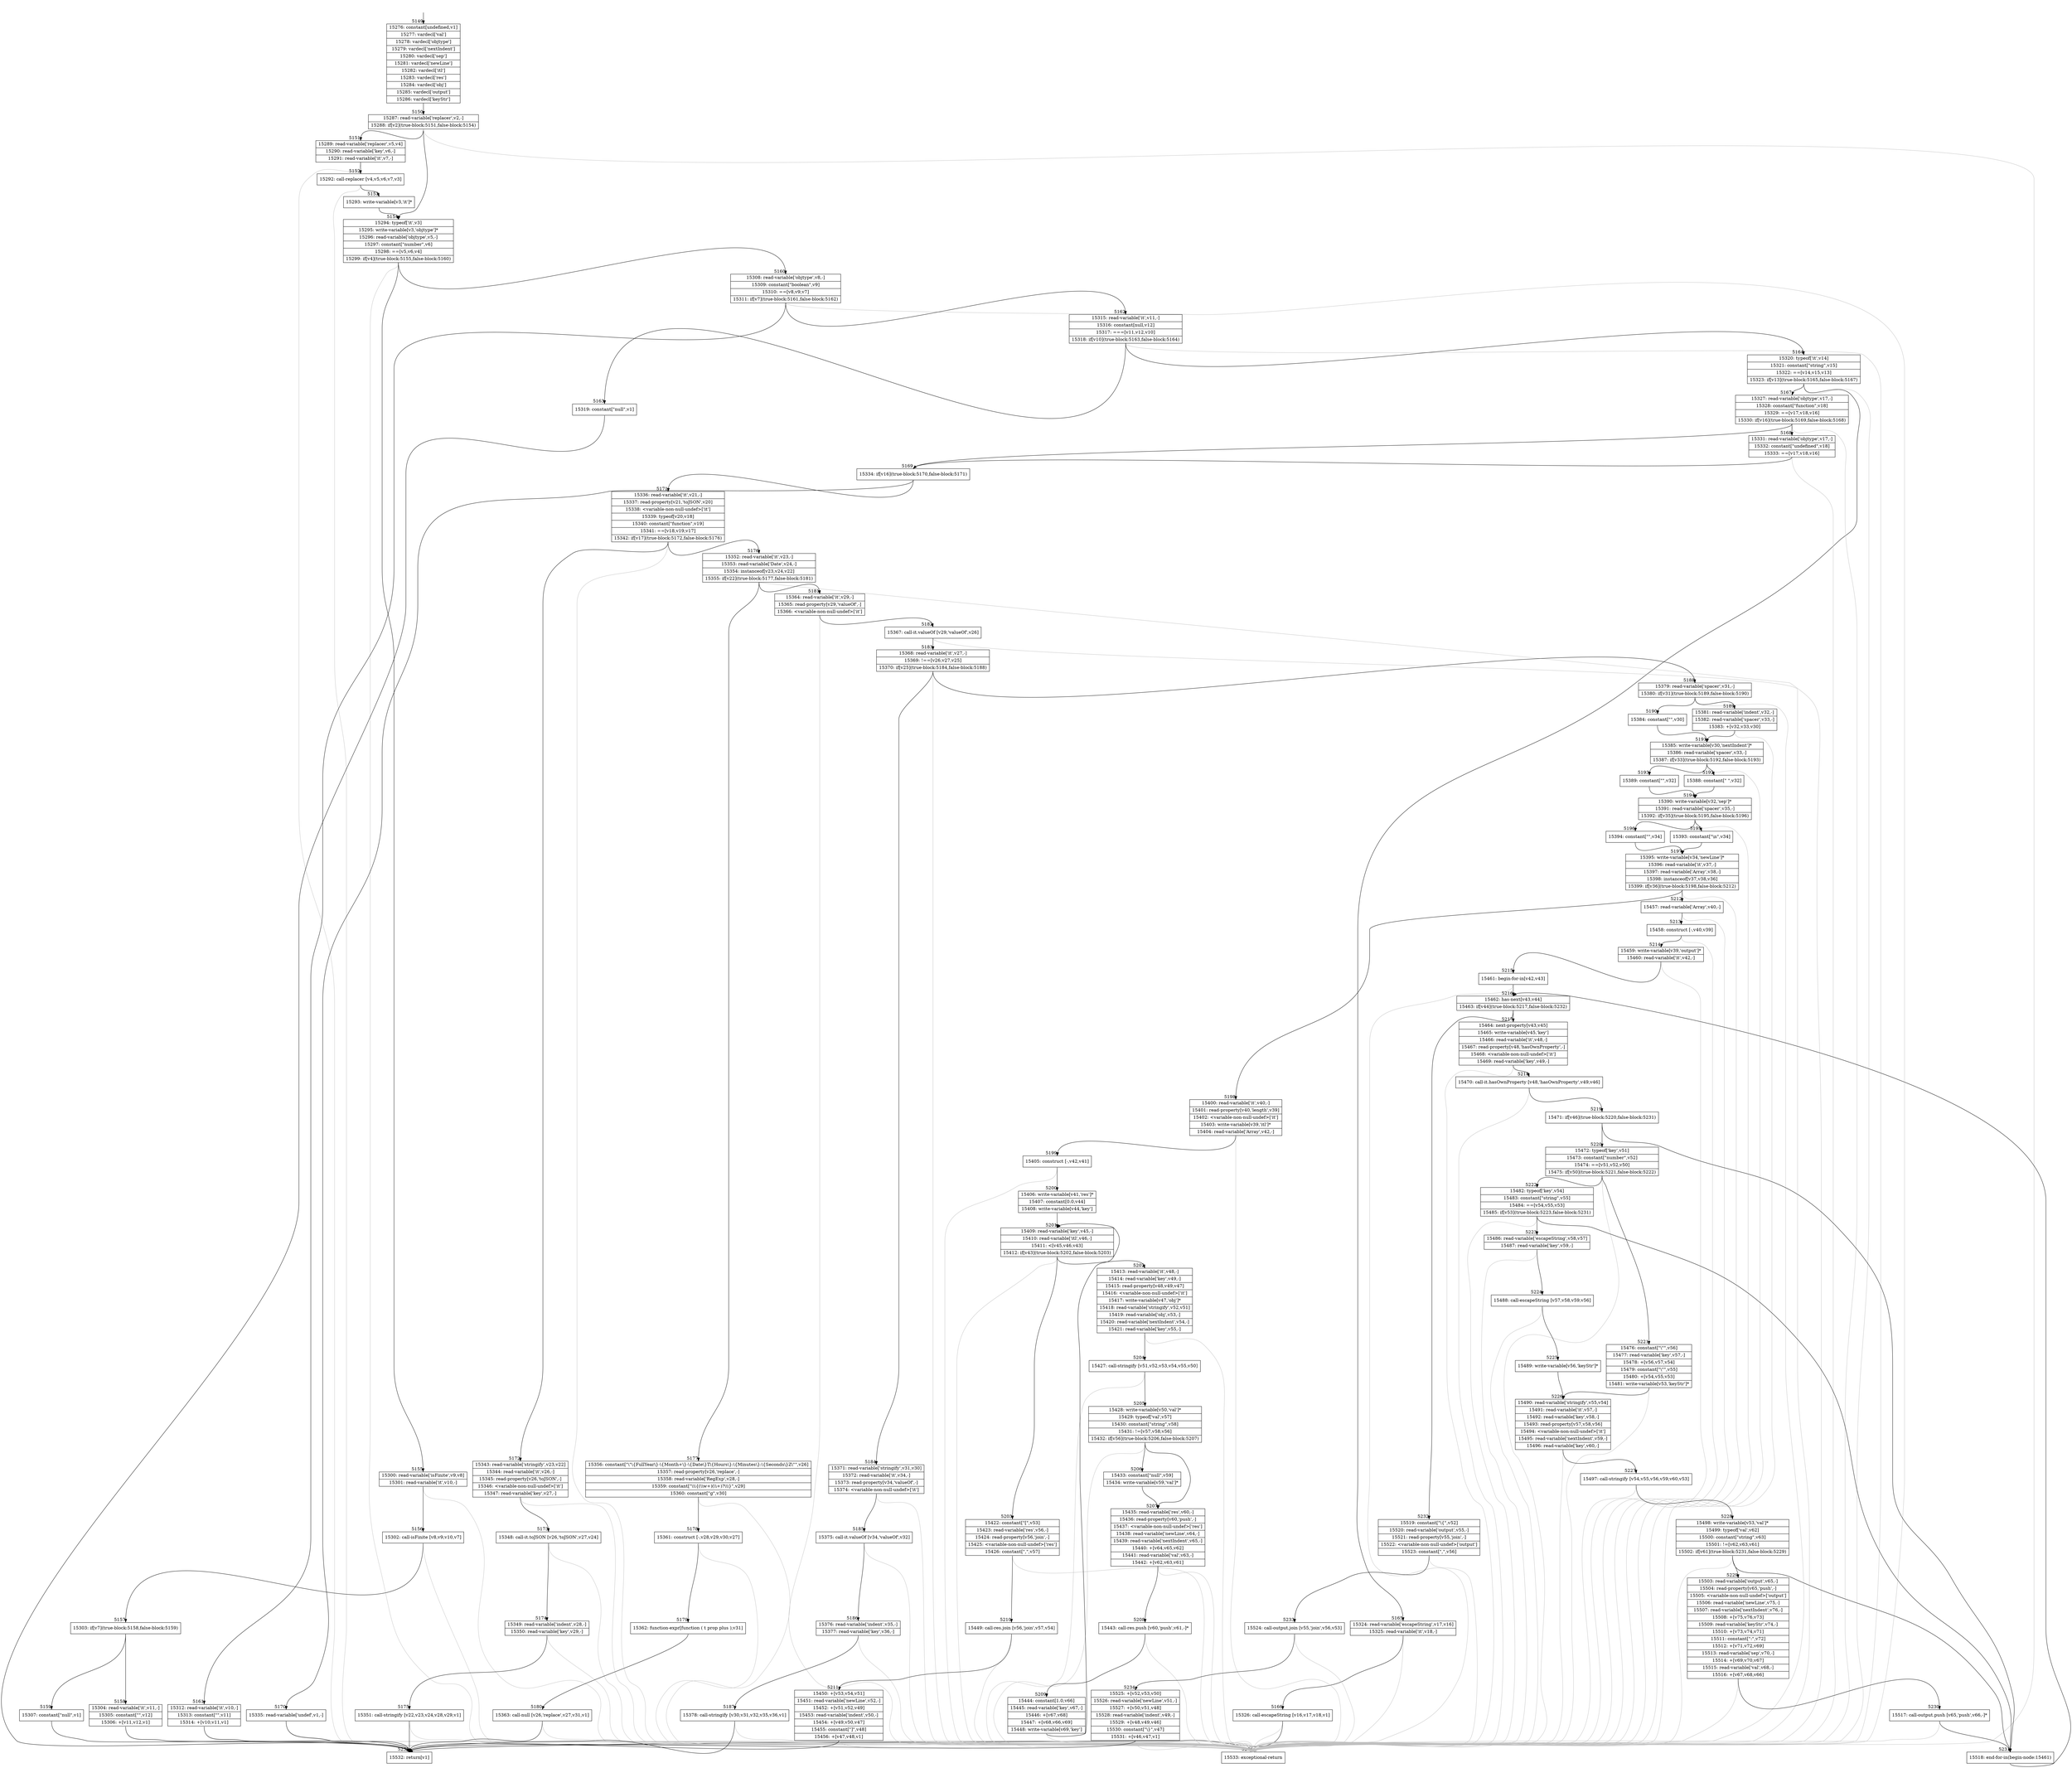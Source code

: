 digraph {
rankdir="TD"
BB_entry368[shape=none,label=""];
BB_entry368 -> BB5149 [tailport=s, headport=n, headlabel="    5149"]
BB5149 [shape=record label="{15276: constant[undefined,v1]|15277: vardecl['val']|15278: vardecl['objtype']|15279: vardecl['nextIndent']|15280: vardecl['sep']|15281: vardecl['newLine']|15282: vardecl['itl']|15283: vardecl['res']|15284: vardecl['obj']|15285: vardecl['output']|15286: vardecl['keyStr']}" ] 
BB5149 -> BB5150 [tailport=s, headport=n, headlabel="      5150"]
BB5150 [shape=record label="{15287: read-variable['replacer',v2,-]|15288: if[v2](true-block:5151,false-block:5154)}" ] 
BB5150 -> BB5151 [tailport=s, headport=n, headlabel="      5151"]
BB5150 -> BB5154 [tailport=s, headport=n, headlabel="      5154"]
BB5150 -> BB5236 [tailport=s, headport=n, color=gray, headlabel="      5236"]
BB5151 [shape=record label="{15289: read-variable['replacer',v5,v4]|15290: read-variable['key',v6,-]|15291: read-variable['it',v7,-]}" ] 
BB5151 -> BB5152 [tailport=s, headport=n, headlabel="      5152"]
BB5151 -> BB5236 [tailport=s, headport=n, color=gray]
BB5152 [shape=record label="{15292: call-replacer [v4,v5,v6,v7,v3]}" ] 
BB5152 -> BB5153 [tailport=s, headport=n, headlabel="      5153"]
BB5152 -> BB5236 [tailport=s, headport=n, color=gray]
BB5153 [shape=record label="{15293: write-variable[v3,'it']*}" ] 
BB5153 -> BB5154 [tailport=s, headport=n]
BB5154 [shape=record label="{15294: typeof['it',v3]|15295: write-variable[v3,'objtype']*|15296: read-variable['objtype',v5,-]|15297: constant[\"number\",v6]|15298: ==[v5,v6,v4]|15299: if[v4](true-block:5155,false-block:5160)}" ] 
BB5154 -> BB5155 [tailport=s, headport=n, headlabel="      5155"]
BB5154 -> BB5160 [tailport=s, headport=n, headlabel="      5160"]
BB5154 -> BB5236 [tailport=s, headport=n, color=gray]
BB5155 [shape=record label="{15300: read-variable['isFinite',v9,v8]|15301: read-variable['it',v10,-]}" ] 
BB5155 -> BB5156 [tailport=s, headport=n, headlabel="      5156"]
BB5155 -> BB5236 [tailport=s, headport=n, color=gray]
BB5156 [shape=record label="{15302: call-isFinite [v8,v9,v10,v7]}" ] 
BB5156 -> BB5157 [tailport=s, headport=n, headlabel="      5157"]
BB5156 -> BB5236 [tailport=s, headport=n, color=gray]
BB5157 [shape=record label="{15303: if[v7](true-block:5158,false-block:5159)}" ] 
BB5157 -> BB5158 [tailport=s, headport=n, headlabel="      5158"]
BB5157 -> BB5159 [tailport=s, headport=n, headlabel="      5159"]
BB5158 [shape=record label="{15304: read-variable['it',v11,-]|15305: constant[\"\",v12]|15306: +[v11,v12,v1]}" ] 
BB5158 -> BB5235 [tailport=s, headport=n, headlabel="      5235"]
BB5158 -> BB5236 [tailport=s, headport=n, color=gray]
BB5159 [shape=record label="{15307: constant[\"null\",v1]}" ] 
BB5159 -> BB5235 [tailport=s, headport=n]
BB5160 [shape=record label="{15308: read-variable['objtype',v8,-]|15309: constant[\"boolean\",v9]|15310: ==[v8,v9,v7]|15311: if[v7](true-block:5161,false-block:5162)}" ] 
BB5160 -> BB5161 [tailport=s, headport=n, headlabel="      5161"]
BB5160 -> BB5162 [tailport=s, headport=n, headlabel="      5162"]
BB5160 -> BB5236 [tailport=s, headport=n, color=gray]
BB5161 [shape=record label="{15312: read-variable['it',v10,-]|15313: constant[\"\",v11]|15314: +[v10,v11,v1]}" ] 
BB5161 -> BB5235 [tailport=s, headport=n]
BB5161 -> BB5236 [tailport=s, headport=n, color=gray]
BB5162 [shape=record label="{15315: read-variable['it',v11,-]|15316: constant[null,v12]|15317: ===[v11,v12,v10]|15318: if[v10](true-block:5163,false-block:5164)}" ] 
BB5162 -> BB5163 [tailport=s, headport=n, headlabel="      5163"]
BB5162 -> BB5164 [tailport=s, headport=n, headlabel="      5164"]
BB5162 -> BB5236 [tailport=s, headport=n, color=gray]
BB5163 [shape=record label="{15319: constant[\"null\",v1]}" ] 
BB5163 -> BB5235 [tailport=s, headport=n]
BB5164 [shape=record label="{15320: typeof['it',v14]|15321: constant[\"string\",v15]|15322: ==[v14,v15,v13]|15323: if[v13](true-block:5165,false-block:5167)}" ] 
BB5164 -> BB5165 [tailport=s, headport=n, headlabel="      5165"]
BB5164 -> BB5167 [tailport=s, headport=n, headlabel="      5167"]
BB5164 -> BB5236 [tailport=s, headport=n, color=gray]
BB5165 [shape=record label="{15324: read-variable['escapeString',v17,v16]|15325: read-variable['it',v18,-]}" ] 
BB5165 -> BB5166 [tailport=s, headport=n, headlabel="      5166"]
BB5165 -> BB5236 [tailport=s, headport=n, color=gray]
BB5166 [shape=record label="{15326: call-escapeString [v16,v17,v18,v1]}" ] 
BB5166 -> BB5235 [tailport=s, headport=n]
BB5166 -> BB5236 [tailport=s, headport=n, color=gray]
BB5167 [shape=record label="{15327: read-variable['objtype',v17,-]|15328: constant[\"function\",v18]|15329: ==[v17,v18,v16]|15330: if[v16](true-block:5169,false-block:5168)}" ] 
BB5167 -> BB5169 [tailport=s, headport=n, headlabel="      5169"]
BB5167 -> BB5168 [tailport=s, headport=n, headlabel="      5168"]
BB5167 -> BB5236 [tailport=s, headport=n, color=gray]
BB5168 [shape=record label="{15331: read-variable['objtype',v17,-]|15332: constant[\"undefined\",v18]|15333: ==[v17,v18,v16]}" ] 
BB5168 -> BB5169 [tailport=s, headport=n]
BB5168 -> BB5236 [tailport=s, headport=n, color=gray]
BB5169 [shape=record label="{15334: if[v16](true-block:5170,false-block:5171)}" ] 
BB5169 -> BB5170 [tailport=s, headport=n, headlabel="      5170"]
BB5169 -> BB5171 [tailport=s, headport=n, headlabel="      5171"]
BB5170 [shape=record label="{15335: read-variable['undef',v1,-]}" ] 
BB5170 -> BB5235 [tailport=s, headport=n]
BB5170 -> BB5236 [tailport=s, headport=n, color=gray]
BB5171 [shape=record label="{15336: read-variable['it',v21,-]|15337: read-property[v21,'toJSON',v20]|15338: \<variable-non-null-undef\>['it']|15339: typeof[v20,v18]|15340: constant[\"function\",v19]|15341: ==[v18,v19,v17]|15342: if[v17](true-block:5172,false-block:5176)}" ] 
BB5171 -> BB5172 [tailport=s, headport=n, headlabel="      5172"]
BB5171 -> BB5176 [tailport=s, headport=n, headlabel="      5176"]
BB5171 -> BB5236 [tailport=s, headport=n, color=gray]
BB5172 [shape=record label="{15343: read-variable['stringify',v23,v22]|15344: read-variable['it',v26,-]|15345: read-property[v26,'toJSON',-]|15346: \<variable-non-null-undef\>['it']|15347: read-variable['key',v27,-]}" ] 
BB5172 -> BB5173 [tailport=s, headport=n, headlabel="      5173"]
BB5172 -> BB5236 [tailport=s, headport=n, color=gray]
BB5173 [shape=record label="{15348: call-it.toJSON [v26,'toJSON',v27,v24]}" ] 
BB5173 -> BB5174 [tailport=s, headport=n, headlabel="      5174"]
BB5173 -> BB5236 [tailport=s, headport=n, color=gray]
BB5174 [shape=record label="{15349: read-variable['indent',v28,-]|15350: read-variable['key',v29,-]}" ] 
BB5174 -> BB5175 [tailport=s, headport=n, headlabel="      5175"]
BB5174 -> BB5236 [tailport=s, headport=n, color=gray]
BB5175 [shape=record label="{15351: call-stringify [v22,v23,v24,v28,v29,v1]}" ] 
BB5175 -> BB5235 [tailport=s, headport=n]
BB5175 -> BB5236 [tailport=s, headport=n, color=gray]
BB5176 [shape=record label="{15352: read-variable['it',v23,-]|15353: read-variable['Date',v24,-]|15354: instanceof[v23,v24,v22]|15355: if[v22](true-block:5177,false-block:5181)}" ] 
BB5176 -> BB5177 [tailport=s, headport=n, headlabel="      5177"]
BB5176 -> BB5181 [tailport=s, headport=n, headlabel="      5181"]
BB5176 -> BB5236 [tailport=s, headport=n, color=gray]
BB5177 [shape=record label="{15356: constant[\"\\\"\\\{FullYear\\\}-\\\{Month+\\\}-\\\{Date\\\}T\\\{Hours\\\}:\\\{Minutes\\\}:\\\{Seconds\\\}Z\\\"\",v26]|15357: read-property[v26,'replace',-]|15358: read-variable['RegExp',v28,-]|15359: constant[\"\\\\\\\{(\\\\w+)(\\\\+)?\\\\\\\}\",v29]|15360: constant[\"g\",v30]}" ] 
BB5177 -> BB5178 [tailport=s, headport=n, headlabel="      5178"]
BB5177 -> BB5236 [tailport=s, headport=n, color=gray]
BB5178 [shape=record label="{15361: construct [-,v28,v29,v30,v27]}" ] 
BB5178 -> BB5179 [tailport=s, headport=n, headlabel="      5179"]
BB5178 -> BB5236 [tailport=s, headport=n, color=gray]
BB5179 [shape=record label="{15362: function-expr[function ( t prop plus ),v31]}" ] 
BB5179 -> BB5180 [tailport=s, headport=n, headlabel="      5180"]
BB5180 [shape=record label="{15363: call-null [v26,'replace',v27,v31,v1]}" ] 
BB5180 -> BB5235 [tailport=s, headport=n]
BB5180 -> BB5236 [tailport=s, headport=n, color=gray]
BB5181 [shape=record label="{15364: read-variable['it',v29,-]|15365: read-property[v29,'valueOf',-]|15366: \<variable-non-null-undef\>['it']}" ] 
BB5181 -> BB5182 [tailport=s, headport=n, headlabel="      5182"]
BB5181 -> BB5236 [tailport=s, headport=n, color=gray]
BB5182 [shape=record label="{15367: call-it.valueOf [v29,'valueOf',v26]}" ] 
BB5182 -> BB5183 [tailport=s, headport=n, headlabel="      5183"]
BB5182 -> BB5236 [tailport=s, headport=n, color=gray]
BB5183 [shape=record label="{15368: read-variable['it',v27,-]|15369: !==[v26,v27,v25]|15370: if[v25](true-block:5184,false-block:5188)}" ] 
BB5183 -> BB5184 [tailport=s, headport=n, headlabel="      5184"]
BB5183 -> BB5188 [tailport=s, headport=n, headlabel="      5188"]
BB5183 -> BB5236 [tailport=s, headport=n, color=gray]
BB5184 [shape=record label="{15371: read-variable['stringify',v31,v30]|15372: read-variable['it',v34,-]|15373: read-property[v34,'valueOf',-]|15374: \<variable-non-null-undef\>['it']}" ] 
BB5184 -> BB5185 [tailport=s, headport=n, headlabel="      5185"]
BB5184 -> BB5236 [tailport=s, headport=n, color=gray]
BB5185 [shape=record label="{15375: call-it.valueOf [v34,'valueOf',v32]}" ] 
BB5185 -> BB5186 [tailport=s, headport=n, headlabel="      5186"]
BB5185 -> BB5236 [tailport=s, headport=n, color=gray]
BB5186 [shape=record label="{15376: read-variable['indent',v35,-]|15377: read-variable['key',v36,-]}" ] 
BB5186 -> BB5187 [tailport=s, headport=n, headlabel="      5187"]
BB5186 -> BB5236 [tailport=s, headport=n, color=gray]
BB5187 [shape=record label="{15378: call-stringify [v30,v31,v32,v35,v36,v1]}" ] 
BB5187 -> BB5235 [tailport=s, headport=n]
BB5187 -> BB5236 [tailport=s, headport=n, color=gray]
BB5188 [shape=record label="{15379: read-variable['spacer',v31,-]|15380: if[v31](true-block:5189,false-block:5190)}" ] 
BB5188 -> BB5189 [tailport=s, headport=n, headlabel="      5189"]
BB5188 -> BB5190 [tailport=s, headport=n, headlabel="      5190"]
BB5188 -> BB5236 [tailport=s, headport=n, color=gray]
BB5189 [shape=record label="{15381: read-variable['indent',v32,-]|15382: read-variable['spacer',v33,-]|15383: +[v32,v33,v30]}" ] 
BB5189 -> BB5191 [tailport=s, headport=n, headlabel="      5191"]
BB5189 -> BB5236 [tailport=s, headport=n, color=gray]
BB5190 [shape=record label="{15384: constant[\"\",v30]}" ] 
BB5190 -> BB5191 [tailport=s, headport=n]
BB5191 [shape=record label="{15385: write-variable[v30,'nextIndent']*|15386: read-variable['spacer',v33,-]|15387: if[v33](true-block:5192,false-block:5193)}" ] 
BB5191 -> BB5192 [tailport=s, headport=n, headlabel="      5192"]
BB5191 -> BB5193 [tailport=s, headport=n, headlabel="      5193"]
BB5191 -> BB5236 [tailport=s, headport=n, color=gray]
BB5192 [shape=record label="{15388: constant[\" \",v32]}" ] 
BB5192 -> BB5194 [tailport=s, headport=n, headlabel="      5194"]
BB5193 [shape=record label="{15389: constant[\"\",v32]}" ] 
BB5193 -> BB5194 [tailport=s, headport=n]
BB5194 [shape=record label="{15390: write-variable[v32,'sep']*|15391: read-variable['spacer',v35,-]|15392: if[v35](true-block:5195,false-block:5196)}" ] 
BB5194 -> BB5195 [tailport=s, headport=n, headlabel="      5195"]
BB5194 -> BB5196 [tailport=s, headport=n, headlabel="      5196"]
BB5194 -> BB5236 [tailport=s, headport=n, color=gray]
BB5195 [shape=record label="{15393: constant[\"\\n\",v34]}" ] 
BB5195 -> BB5197 [tailport=s, headport=n, headlabel="      5197"]
BB5196 [shape=record label="{15394: constant[\"\",v34]}" ] 
BB5196 -> BB5197 [tailport=s, headport=n]
BB5197 [shape=record label="{15395: write-variable[v34,'newLine']*|15396: read-variable['it',v37,-]|15397: read-variable['Array',v38,-]|15398: instanceof[v37,v38,v36]|15399: if[v36](true-block:5198,false-block:5212)}" ] 
BB5197 -> BB5198 [tailport=s, headport=n, headlabel="      5198"]
BB5197 -> BB5212 [tailport=s, headport=n, headlabel="      5212"]
BB5197 -> BB5236 [tailport=s, headport=n, color=gray]
BB5198 [shape=record label="{15400: read-variable['it',v40,-]|15401: read-property[v40,'length',v39]|15402: \<variable-non-null-undef\>['it']|15403: write-variable[v39,'itl']*|15404: read-variable['Array',v42,-]}" ] 
BB5198 -> BB5199 [tailport=s, headport=n, headlabel="      5199"]
BB5198 -> BB5236 [tailport=s, headport=n, color=gray]
BB5199 [shape=record label="{15405: construct [-,v42,v41]}" ] 
BB5199 -> BB5200 [tailport=s, headport=n, headlabel="      5200"]
BB5199 -> BB5236 [tailport=s, headport=n, color=gray]
BB5200 [shape=record label="{15406: write-variable[v41,'res']*|15407: constant[0.0,v44]|15408: write-variable[v44,'key']}" ] 
BB5200 -> BB5201 [tailport=s, headport=n, headlabel="      5201"]
BB5201 [shape=record label="{15409: read-variable['key',v45,-]|15410: read-variable['itl',v46,-]|15411: \<[v45,v46,v43]|15412: if[v43](true-block:5202,false-block:5203)}" ] 
BB5201 -> BB5202 [tailport=s, headport=n, headlabel="      5202"]
BB5201 -> BB5203 [tailport=s, headport=n, headlabel="      5203"]
BB5201 -> BB5236 [tailport=s, headport=n, color=gray]
BB5202 [shape=record label="{15413: read-variable['it',v48,-]|15414: read-variable['key',v49,-]|15415: read-property[v48,v49,v47]|15416: \<variable-non-null-undef\>['it']|15417: write-variable[v47,'obj']*|15418: read-variable['stringify',v52,v51]|15419: read-variable['obj',v53,-]|15420: read-variable['nextIndent',v54,-]|15421: read-variable['key',v55,-]}" ] 
BB5202 -> BB5204 [tailport=s, headport=n, headlabel="      5204"]
BB5202 -> BB5236 [tailport=s, headport=n, color=gray]
BB5203 [shape=record label="{15422: constant[\"[\",v53]|15423: read-variable['res',v56,-]|15424: read-property[v56,'join',-]|15425: \<variable-non-null-undef\>['res']|15426: constant[\",\",v57]}" ] 
BB5203 -> BB5210 [tailport=s, headport=n, headlabel="      5210"]
BB5203 -> BB5236 [tailport=s, headport=n, color=gray]
BB5204 [shape=record label="{15427: call-stringify [v51,v52,v53,v54,v55,v50]}" ] 
BB5204 -> BB5205 [tailport=s, headport=n, headlabel="      5205"]
BB5204 -> BB5236 [tailport=s, headport=n, color=gray]
BB5205 [shape=record label="{15428: write-variable[v50,'val']*|15429: typeof['val',v57]|15430: constant[\"string\",v58]|15431: !=[v57,v58,v56]|15432: if[v56](true-block:5206,false-block:5207)}" ] 
BB5205 -> BB5206 [tailport=s, headport=n, headlabel="      5206"]
BB5205 -> BB5207 [tailport=s, headport=n, headlabel="      5207"]
BB5205 -> BB5236 [tailport=s, headport=n, color=gray]
BB5206 [shape=record label="{15433: constant[\"null\",v59]|15434: write-variable[v59,'val']*}" ] 
BB5206 -> BB5207 [tailport=s, headport=n]
BB5207 [shape=record label="{15435: read-variable['res',v60,-]|15436: read-property[v60,'push',-]|15437: \<variable-non-null-undef\>['res']|15438: read-variable['newLine',v64,-]|15439: read-variable['nextIndent',v65,-]|15440: +[v64,v65,v62]|15441: read-variable['val',v63,-]|15442: +[v62,v63,v61]}" ] 
BB5207 -> BB5208 [tailport=s, headport=n, headlabel="      5208"]
BB5207 -> BB5236 [tailport=s, headport=n, color=gray]
BB5208 [shape=record label="{15443: call-res.push [v60,'push',v61,-]*}" ] 
BB5208 -> BB5209 [tailport=s, headport=n, headlabel="      5209"]
BB5208 -> BB5236 [tailport=s, headport=n, color=gray]
BB5209 [shape=record label="{15444: constant[1.0,v66]|15445: read-variable['key',v67,-]|15446: +[v67,v68]|15447: +[v68,v66,v69]|15448: write-variable[v69,'key']}" ] 
BB5209 -> BB5201 [tailport=s, headport=n]
BB5209 -> BB5236 [tailport=s, headport=n, color=gray]
BB5210 [shape=record label="{15449: call-res.join [v56,'join',v57,v54]}" ] 
BB5210 -> BB5211 [tailport=s, headport=n, headlabel="      5211"]
BB5210 -> BB5236 [tailport=s, headport=n, color=gray]
BB5211 [shape=record label="{15450: +[v53,v54,v51]|15451: read-variable['newLine',v52,-]|15452: +[v51,v52,v49]|15453: read-variable['indent',v50,-]|15454: +[v49,v50,v47]|15455: constant[\"]\",v48]|15456: +[v47,v48,v1]}" ] 
BB5211 -> BB5235 [tailport=s, headport=n]
BB5211 -> BB5236 [tailport=s, headport=n, color=gray]
BB5212 [shape=record label="{15457: read-variable['Array',v40,-]}" ] 
BB5212 -> BB5213 [tailport=s, headport=n, headlabel="      5213"]
BB5212 -> BB5236 [tailport=s, headport=n, color=gray]
BB5213 [shape=record label="{15458: construct [-,v40,v39]}" ] 
BB5213 -> BB5214 [tailport=s, headport=n, headlabel="      5214"]
BB5213 -> BB5236 [tailport=s, headport=n, color=gray]
BB5214 [shape=record label="{15459: write-variable[v39,'output']*|15460: read-variable['it',v42,-]}" ] 
BB5214 -> BB5215 [tailport=s, headport=n, headlabel="      5215"]
BB5214 -> BB5236 [tailport=s, headport=n, color=gray]
BB5215 [shape=record label="{15461: begin-for-in[v42,v43]}" ] 
BB5215 -> BB5216 [tailport=s, headport=n, headlabel="      5216"]
BB5215 -> BB5236 [tailport=s, headport=n, color=gray]
BB5216 [shape=record label="{15462: has-next[v43,v44]|15463: if[v44](true-block:5217,false-block:5232)}" ] 
BB5216 -> BB5217 [tailport=s, headport=n, headlabel="      5217"]
BB5216 -> BB5232 [tailport=s, headport=n, headlabel="      5232"]
BB5217 [shape=record label="{15464: next-property[v43,v45]|15465: write-variable[v45,'key']|15466: read-variable['it',v48,-]|15467: read-property[v48,'hasOwnProperty',-]|15468: \<variable-non-null-undef\>['it']|15469: read-variable['key',v49,-]}" ] 
BB5217 -> BB5218 [tailport=s, headport=n, headlabel="      5218"]
BB5217 -> BB5236 [tailport=s, headport=n, color=gray]
BB5218 [shape=record label="{15470: call-it.hasOwnProperty [v48,'hasOwnProperty',v49,v46]}" ] 
BB5218 -> BB5219 [tailport=s, headport=n, headlabel="      5219"]
BB5218 -> BB5236 [tailport=s, headport=n, color=gray]
BB5219 [shape=record label="{15471: if[v46](true-block:5220,false-block:5231)}" ] 
BB5219 -> BB5220 [tailport=s, headport=n, headlabel="      5220"]
BB5219 -> BB5231 [tailport=s, headport=n, headlabel="      5231"]
BB5220 [shape=record label="{15472: typeof['key',v51]|15473: constant[\"number\",v52]|15474: ==[v51,v52,v50]|15475: if[v50](true-block:5221,false-block:5222)}" ] 
BB5220 -> BB5221 [tailport=s, headport=n, headlabel="      5221"]
BB5220 -> BB5222 [tailport=s, headport=n, headlabel="      5222"]
BB5220 -> BB5236 [tailport=s, headport=n, color=gray]
BB5221 [shape=record label="{15476: constant[\"\\\"\",v56]|15477: read-variable['key',v57,-]|15478: +[v56,v57,v54]|15479: constant[\"\\\"\",v55]|15480: +[v54,v55,v53]|15481: write-variable[v53,'keyStr']*}" ] 
BB5221 -> BB5226 [tailport=s, headport=n, headlabel="      5226"]
BB5221 -> BB5236 [tailport=s, headport=n, color=gray]
BB5222 [shape=record label="{15482: typeof['key',v54]|15483: constant[\"string\",v55]|15484: ==[v54,v55,v53]|15485: if[v53](true-block:5223,false-block:5231)}" ] 
BB5222 -> BB5223 [tailport=s, headport=n, headlabel="      5223"]
BB5222 -> BB5231 [tailport=s, headport=n]
BB5222 -> BB5236 [tailport=s, headport=n, color=gray]
BB5223 [shape=record label="{15486: read-variable['escapeString',v58,v57]|15487: read-variable['key',v59,-]}" ] 
BB5223 -> BB5224 [tailport=s, headport=n, headlabel="      5224"]
BB5223 -> BB5236 [tailport=s, headport=n, color=gray]
BB5224 [shape=record label="{15488: call-escapeString [v57,v58,v59,v56]}" ] 
BB5224 -> BB5225 [tailport=s, headport=n, headlabel="      5225"]
BB5224 -> BB5236 [tailport=s, headport=n, color=gray]
BB5225 [shape=record label="{15489: write-variable[v56,'keyStr']*}" ] 
BB5225 -> BB5226 [tailport=s, headport=n]
BB5226 [shape=record label="{15490: read-variable['stringify',v55,v54]|15491: read-variable['it',v57,-]|15492: read-variable['key',v58,-]|15493: read-property[v57,v58,v56]|15494: \<variable-non-null-undef\>['it']|15495: read-variable['nextIndent',v59,-]|15496: read-variable['key',v60,-]}" ] 
BB5226 -> BB5227 [tailport=s, headport=n, headlabel="      5227"]
BB5226 -> BB5236 [tailport=s, headport=n, color=gray]
BB5227 [shape=record label="{15497: call-stringify [v54,v55,v56,v59,v60,v53]}" ] 
BB5227 -> BB5228 [tailport=s, headport=n, headlabel="      5228"]
BB5227 -> BB5236 [tailport=s, headport=n, color=gray]
BB5228 [shape=record label="{15498: write-variable[v53,'val']*|15499: typeof['val',v62]|15500: constant[\"string\",v63]|15501: !=[v62,v63,v61]|15502: if[v61](true-block:5231,false-block:5229)}" ] 
BB5228 -> BB5231 [tailport=s, headport=n]
BB5228 -> BB5229 [tailport=s, headport=n, headlabel="      5229"]
BB5228 -> BB5236 [tailport=s, headport=n, color=gray]
BB5229 [shape=record label="{15503: read-variable['output',v65,-]|15504: read-property[v65,'push',-]|15505: \<variable-non-null-undef\>['output']|15506: read-variable['newLine',v75,-]|15507: read-variable['nextIndent',v76,-]|15508: +[v75,v76,v73]|15509: read-variable['keyStr',v74,-]|15510: +[v73,v74,v71]|15511: constant[\":\",v72]|15512: +[v71,v72,v69]|15513: read-variable['sep',v70,-]|15514: +[v69,v70,v67]|15515: read-variable['val',v68,-]|15516: +[v67,v68,v66]}" ] 
BB5229 -> BB5230 [tailport=s, headport=n, headlabel="      5230"]
BB5229 -> BB5236 [tailport=s, headport=n, color=gray]
BB5230 [shape=record label="{15517: call-output.push [v65,'push',v66,-]*}" ] 
BB5230 -> BB5231 [tailport=s, headport=n]
BB5230 -> BB5236 [tailport=s, headport=n, color=gray]
BB5231 [shape=record label="{15518: end-for-in(begin-node:15461)}" ] 
BB5231 -> BB5216 [tailport=s, headport=n]
BB5232 [shape=record label="{15519: constant[\"\\\{\",v52]|15520: read-variable['output',v55,-]|15521: read-property[v55,'join',-]|15522: \<variable-non-null-undef\>['output']|15523: constant[\",\",v56]}" ] 
BB5232 -> BB5233 [tailport=s, headport=n, headlabel="      5233"]
BB5232 -> BB5236 [tailport=s, headport=n, color=gray]
BB5233 [shape=record label="{15524: call-output.join [v55,'join',v56,v53]}" ] 
BB5233 -> BB5234 [tailport=s, headport=n, headlabel="      5234"]
BB5233 -> BB5236 [tailport=s, headport=n, color=gray]
BB5234 [shape=record label="{15525: +[v52,v53,v50]|15526: read-variable['newLine',v51,-]|15527: +[v50,v51,v48]|15528: read-variable['indent',v49,-]|15529: +[v48,v49,v46]|15530: constant[\"\\\}\",v47]|15531: +[v46,v47,v1]}" ] 
BB5234 -> BB5235 [tailport=s, headport=n]
BB5234 -> BB5236 [tailport=s, headport=n, color=gray]
BB5235 [shape=record label="{15532: return[v1]}" ] 
BB5236 [shape=record label="{15533: exceptional-return}" ] 
//#$~ 7176
}

